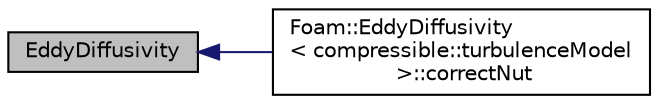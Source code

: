 digraph "EddyDiffusivity"
{
  bgcolor="transparent";
  edge [fontname="Helvetica",fontsize="10",labelfontname="Helvetica",labelfontsize="10"];
  node [fontname="Helvetica",fontsize="10",shape=record];
  rankdir="LR";
  Node1 [label="EddyDiffusivity",height=0.2,width=0.4,color="black", fillcolor="grey75", style="filled", fontcolor="black"];
  Node1 -> Node2 [dir="back",color="midnightblue",fontsize="10",style="solid",fontname="Helvetica"];
  Node2 [label="Foam::EddyDiffusivity\l\< compressible::turbulenceModel\l \>::correctNut",height=0.2,width=0.4,color="black",URL="$a31981.html#aaffe89433f18f1ee4137486e19219448"];
}
